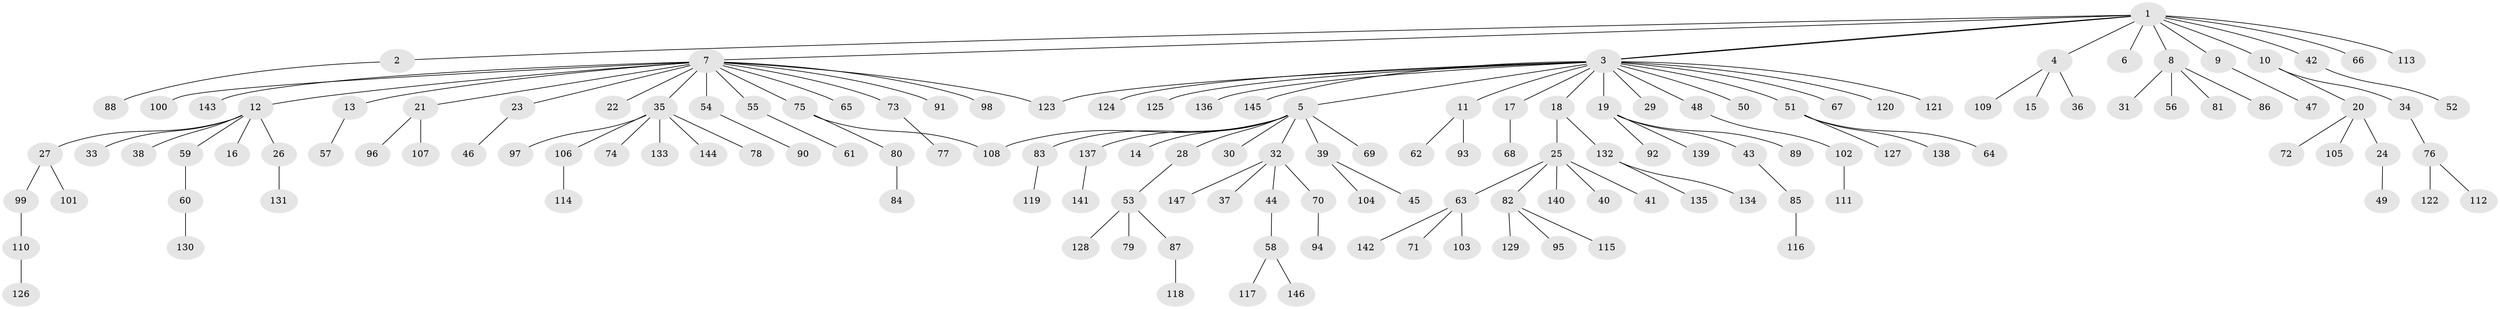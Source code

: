 // Generated by graph-tools (version 1.1) at 2025/14/03/09/25 04:14:30]
// undirected, 147 vertices, 149 edges
graph export_dot {
graph [start="1"]
  node [color=gray90,style=filled];
  1;
  2;
  3;
  4;
  5;
  6;
  7;
  8;
  9;
  10;
  11;
  12;
  13;
  14;
  15;
  16;
  17;
  18;
  19;
  20;
  21;
  22;
  23;
  24;
  25;
  26;
  27;
  28;
  29;
  30;
  31;
  32;
  33;
  34;
  35;
  36;
  37;
  38;
  39;
  40;
  41;
  42;
  43;
  44;
  45;
  46;
  47;
  48;
  49;
  50;
  51;
  52;
  53;
  54;
  55;
  56;
  57;
  58;
  59;
  60;
  61;
  62;
  63;
  64;
  65;
  66;
  67;
  68;
  69;
  70;
  71;
  72;
  73;
  74;
  75;
  76;
  77;
  78;
  79;
  80;
  81;
  82;
  83;
  84;
  85;
  86;
  87;
  88;
  89;
  90;
  91;
  92;
  93;
  94;
  95;
  96;
  97;
  98;
  99;
  100;
  101;
  102;
  103;
  104;
  105;
  106;
  107;
  108;
  109;
  110;
  111;
  112;
  113;
  114;
  115;
  116;
  117;
  118;
  119;
  120;
  121;
  122;
  123;
  124;
  125;
  126;
  127;
  128;
  129;
  130;
  131;
  132;
  133;
  134;
  135;
  136;
  137;
  138;
  139;
  140;
  141;
  142;
  143;
  144;
  145;
  146;
  147;
  1 -- 2;
  1 -- 3;
  1 -- 3;
  1 -- 4;
  1 -- 6;
  1 -- 7;
  1 -- 8;
  1 -- 9;
  1 -- 10;
  1 -- 42;
  1 -- 66;
  1 -- 113;
  2 -- 88;
  3 -- 5;
  3 -- 11;
  3 -- 17;
  3 -- 18;
  3 -- 19;
  3 -- 29;
  3 -- 48;
  3 -- 50;
  3 -- 51;
  3 -- 67;
  3 -- 120;
  3 -- 121;
  3 -- 123;
  3 -- 124;
  3 -- 125;
  3 -- 136;
  3 -- 145;
  4 -- 15;
  4 -- 36;
  4 -- 109;
  5 -- 14;
  5 -- 28;
  5 -- 30;
  5 -- 32;
  5 -- 39;
  5 -- 69;
  5 -- 83;
  5 -- 108;
  5 -- 137;
  7 -- 12;
  7 -- 13;
  7 -- 21;
  7 -- 22;
  7 -- 23;
  7 -- 35;
  7 -- 54;
  7 -- 55;
  7 -- 65;
  7 -- 73;
  7 -- 75;
  7 -- 91;
  7 -- 98;
  7 -- 100;
  7 -- 123;
  7 -- 143;
  8 -- 31;
  8 -- 56;
  8 -- 81;
  8 -- 86;
  9 -- 47;
  10 -- 20;
  10 -- 34;
  11 -- 62;
  11 -- 93;
  12 -- 16;
  12 -- 26;
  12 -- 27;
  12 -- 33;
  12 -- 38;
  12 -- 59;
  13 -- 57;
  17 -- 68;
  18 -- 25;
  18 -- 132;
  19 -- 43;
  19 -- 89;
  19 -- 92;
  19 -- 139;
  20 -- 24;
  20 -- 72;
  20 -- 105;
  21 -- 96;
  21 -- 107;
  23 -- 46;
  24 -- 49;
  25 -- 40;
  25 -- 41;
  25 -- 63;
  25 -- 82;
  25 -- 140;
  26 -- 131;
  27 -- 99;
  27 -- 101;
  28 -- 53;
  32 -- 37;
  32 -- 44;
  32 -- 70;
  32 -- 147;
  34 -- 76;
  35 -- 74;
  35 -- 78;
  35 -- 97;
  35 -- 106;
  35 -- 133;
  35 -- 144;
  39 -- 45;
  39 -- 104;
  42 -- 52;
  43 -- 85;
  44 -- 58;
  48 -- 102;
  51 -- 64;
  51 -- 127;
  51 -- 138;
  53 -- 79;
  53 -- 87;
  53 -- 128;
  54 -- 90;
  55 -- 61;
  58 -- 117;
  58 -- 146;
  59 -- 60;
  60 -- 130;
  63 -- 71;
  63 -- 103;
  63 -- 142;
  70 -- 94;
  73 -- 77;
  75 -- 80;
  75 -- 108;
  76 -- 112;
  76 -- 122;
  80 -- 84;
  82 -- 95;
  82 -- 115;
  82 -- 129;
  83 -- 119;
  85 -- 116;
  87 -- 118;
  99 -- 110;
  102 -- 111;
  106 -- 114;
  110 -- 126;
  132 -- 134;
  132 -- 135;
  137 -- 141;
}
